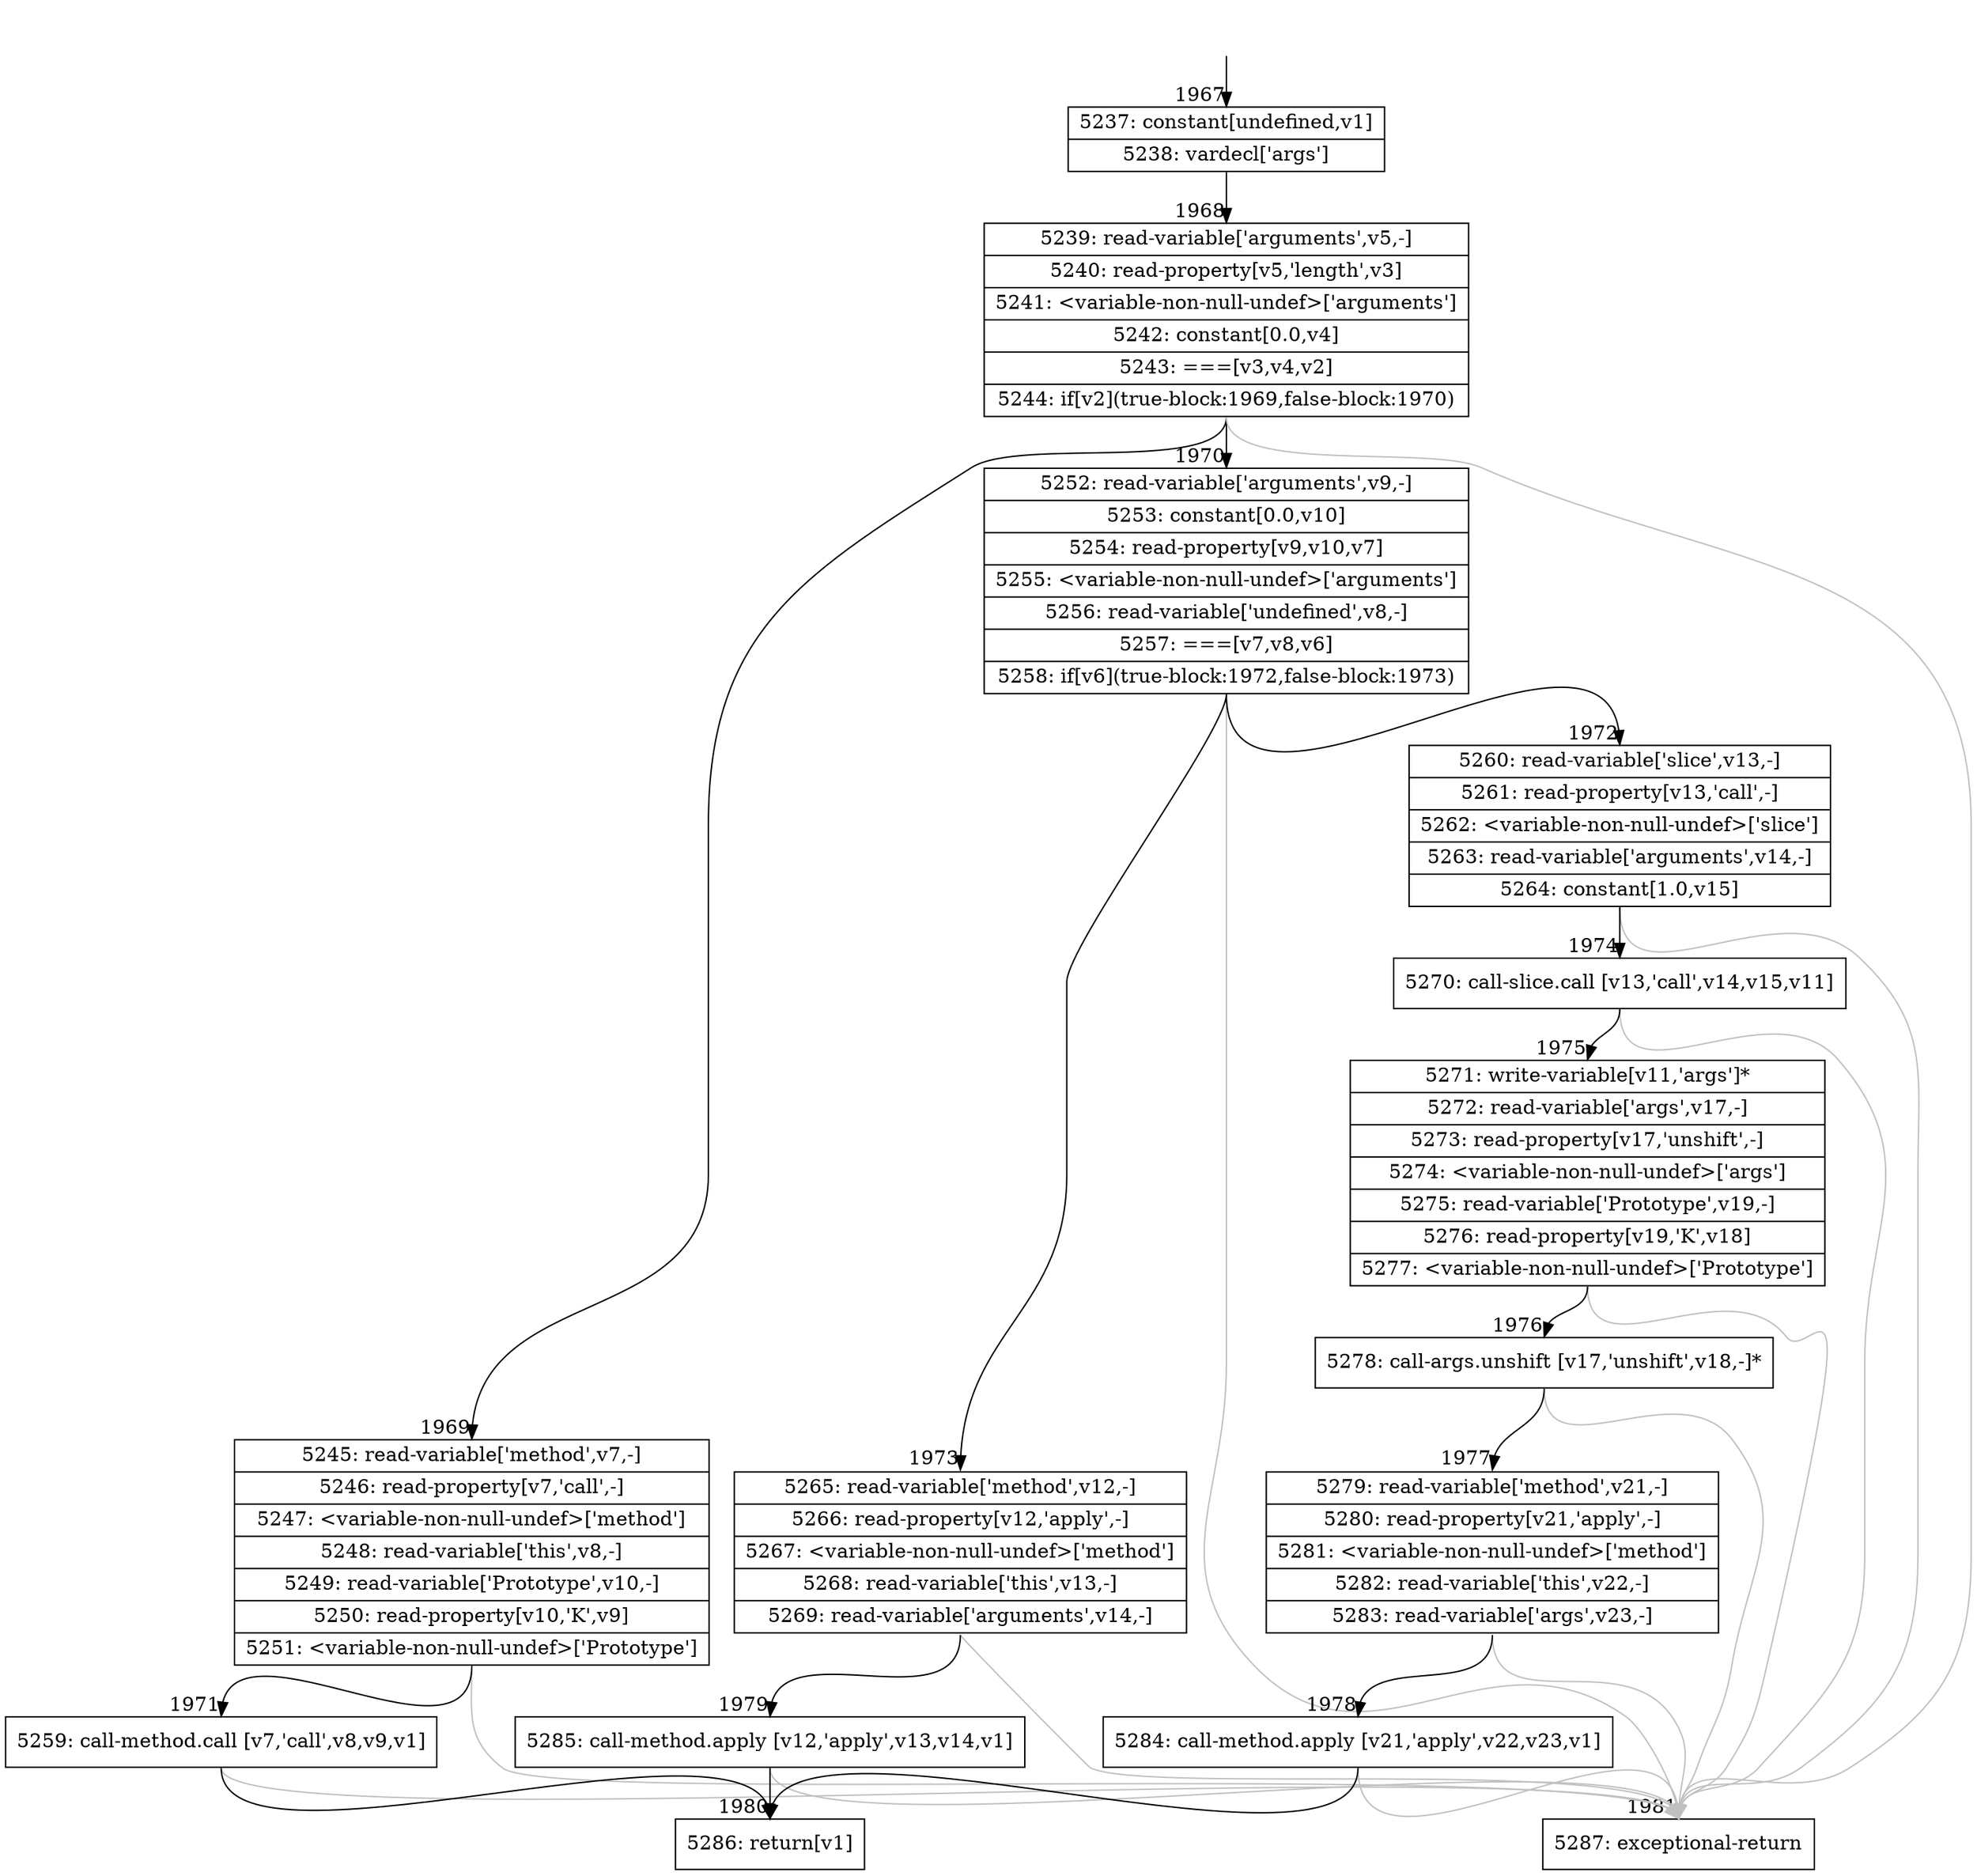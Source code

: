 digraph {
rankdir="TD"
BB_entry177[shape=none,label=""];
BB_entry177 -> BB1967 [tailport=s, headport=n, headlabel="    1967"]
BB1967 [shape=record label="{5237: constant[undefined,v1]|5238: vardecl['args']}" ] 
BB1967 -> BB1968 [tailport=s, headport=n, headlabel="      1968"]
BB1968 [shape=record label="{5239: read-variable['arguments',v5,-]|5240: read-property[v5,'length',v3]|5241: \<variable-non-null-undef\>['arguments']|5242: constant[0.0,v4]|5243: ===[v3,v4,v2]|5244: if[v2](true-block:1969,false-block:1970)}" ] 
BB1968 -> BB1969 [tailport=s, headport=n, headlabel="      1969"]
BB1968 -> BB1970 [tailport=s, headport=n, headlabel="      1970"]
BB1968 -> BB1981 [tailport=s, headport=n, color=gray, headlabel="      1981"]
BB1969 [shape=record label="{5245: read-variable['method',v7,-]|5246: read-property[v7,'call',-]|5247: \<variable-non-null-undef\>['method']|5248: read-variable['this',v8,-]|5249: read-variable['Prototype',v10,-]|5250: read-property[v10,'K',v9]|5251: \<variable-non-null-undef\>['Prototype']}" ] 
BB1969 -> BB1971 [tailport=s, headport=n, headlabel="      1971"]
BB1969 -> BB1981 [tailport=s, headport=n, color=gray]
BB1970 [shape=record label="{5252: read-variable['arguments',v9,-]|5253: constant[0.0,v10]|5254: read-property[v9,v10,v7]|5255: \<variable-non-null-undef\>['arguments']|5256: read-variable['undefined',v8,-]|5257: ===[v7,v8,v6]|5258: if[v6](true-block:1972,false-block:1973)}" ] 
BB1970 -> BB1972 [tailport=s, headport=n, headlabel="      1972"]
BB1970 -> BB1973 [tailport=s, headport=n, headlabel="      1973"]
BB1970 -> BB1981 [tailport=s, headport=n, color=gray]
BB1971 [shape=record label="{5259: call-method.call [v7,'call',v8,v9,v1]}" ] 
BB1971 -> BB1980 [tailport=s, headport=n, headlabel="      1980"]
BB1971 -> BB1981 [tailport=s, headport=n, color=gray]
BB1972 [shape=record label="{5260: read-variable['slice',v13,-]|5261: read-property[v13,'call',-]|5262: \<variable-non-null-undef\>['slice']|5263: read-variable['arguments',v14,-]|5264: constant[1.0,v15]}" ] 
BB1972 -> BB1974 [tailport=s, headport=n, headlabel="      1974"]
BB1972 -> BB1981 [tailport=s, headport=n, color=gray]
BB1973 [shape=record label="{5265: read-variable['method',v12,-]|5266: read-property[v12,'apply',-]|5267: \<variable-non-null-undef\>['method']|5268: read-variable['this',v13,-]|5269: read-variable['arguments',v14,-]}" ] 
BB1973 -> BB1979 [tailport=s, headport=n, headlabel="      1979"]
BB1973 -> BB1981 [tailport=s, headport=n, color=gray]
BB1974 [shape=record label="{5270: call-slice.call [v13,'call',v14,v15,v11]}" ] 
BB1974 -> BB1975 [tailport=s, headport=n, headlabel="      1975"]
BB1974 -> BB1981 [tailport=s, headport=n, color=gray]
BB1975 [shape=record label="{5271: write-variable[v11,'args']*|5272: read-variable['args',v17,-]|5273: read-property[v17,'unshift',-]|5274: \<variable-non-null-undef\>['args']|5275: read-variable['Prototype',v19,-]|5276: read-property[v19,'K',v18]|5277: \<variable-non-null-undef\>['Prototype']}" ] 
BB1975 -> BB1976 [tailport=s, headport=n, headlabel="      1976"]
BB1975 -> BB1981 [tailport=s, headport=n, color=gray]
BB1976 [shape=record label="{5278: call-args.unshift [v17,'unshift',v18,-]*}" ] 
BB1976 -> BB1977 [tailport=s, headport=n, headlabel="      1977"]
BB1976 -> BB1981 [tailport=s, headport=n, color=gray]
BB1977 [shape=record label="{5279: read-variable['method',v21,-]|5280: read-property[v21,'apply',-]|5281: \<variable-non-null-undef\>['method']|5282: read-variable['this',v22,-]|5283: read-variable['args',v23,-]}" ] 
BB1977 -> BB1978 [tailport=s, headport=n, headlabel="      1978"]
BB1977 -> BB1981 [tailport=s, headport=n, color=gray]
BB1978 [shape=record label="{5284: call-method.apply [v21,'apply',v22,v23,v1]}" ] 
BB1978 -> BB1980 [tailport=s, headport=n]
BB1978 -> BB1981 [tailport=s, headport=n, color=gray]
BB1979 [shape=record label="{5285: call-method.apply [v12,'apply',v13,v14,v1]}" ] 
BB1979 -> BB1980 [tailport=s, headport=n]
BB1979 -> BB1981 [tailport=s, headport=n, color=gray]
BB1980 [shape=record label="{5286: return[v1]}" ] 
BB1981 [shape=record label="{5287: exceptional-return}" ] 
//#$~ 1270
}
